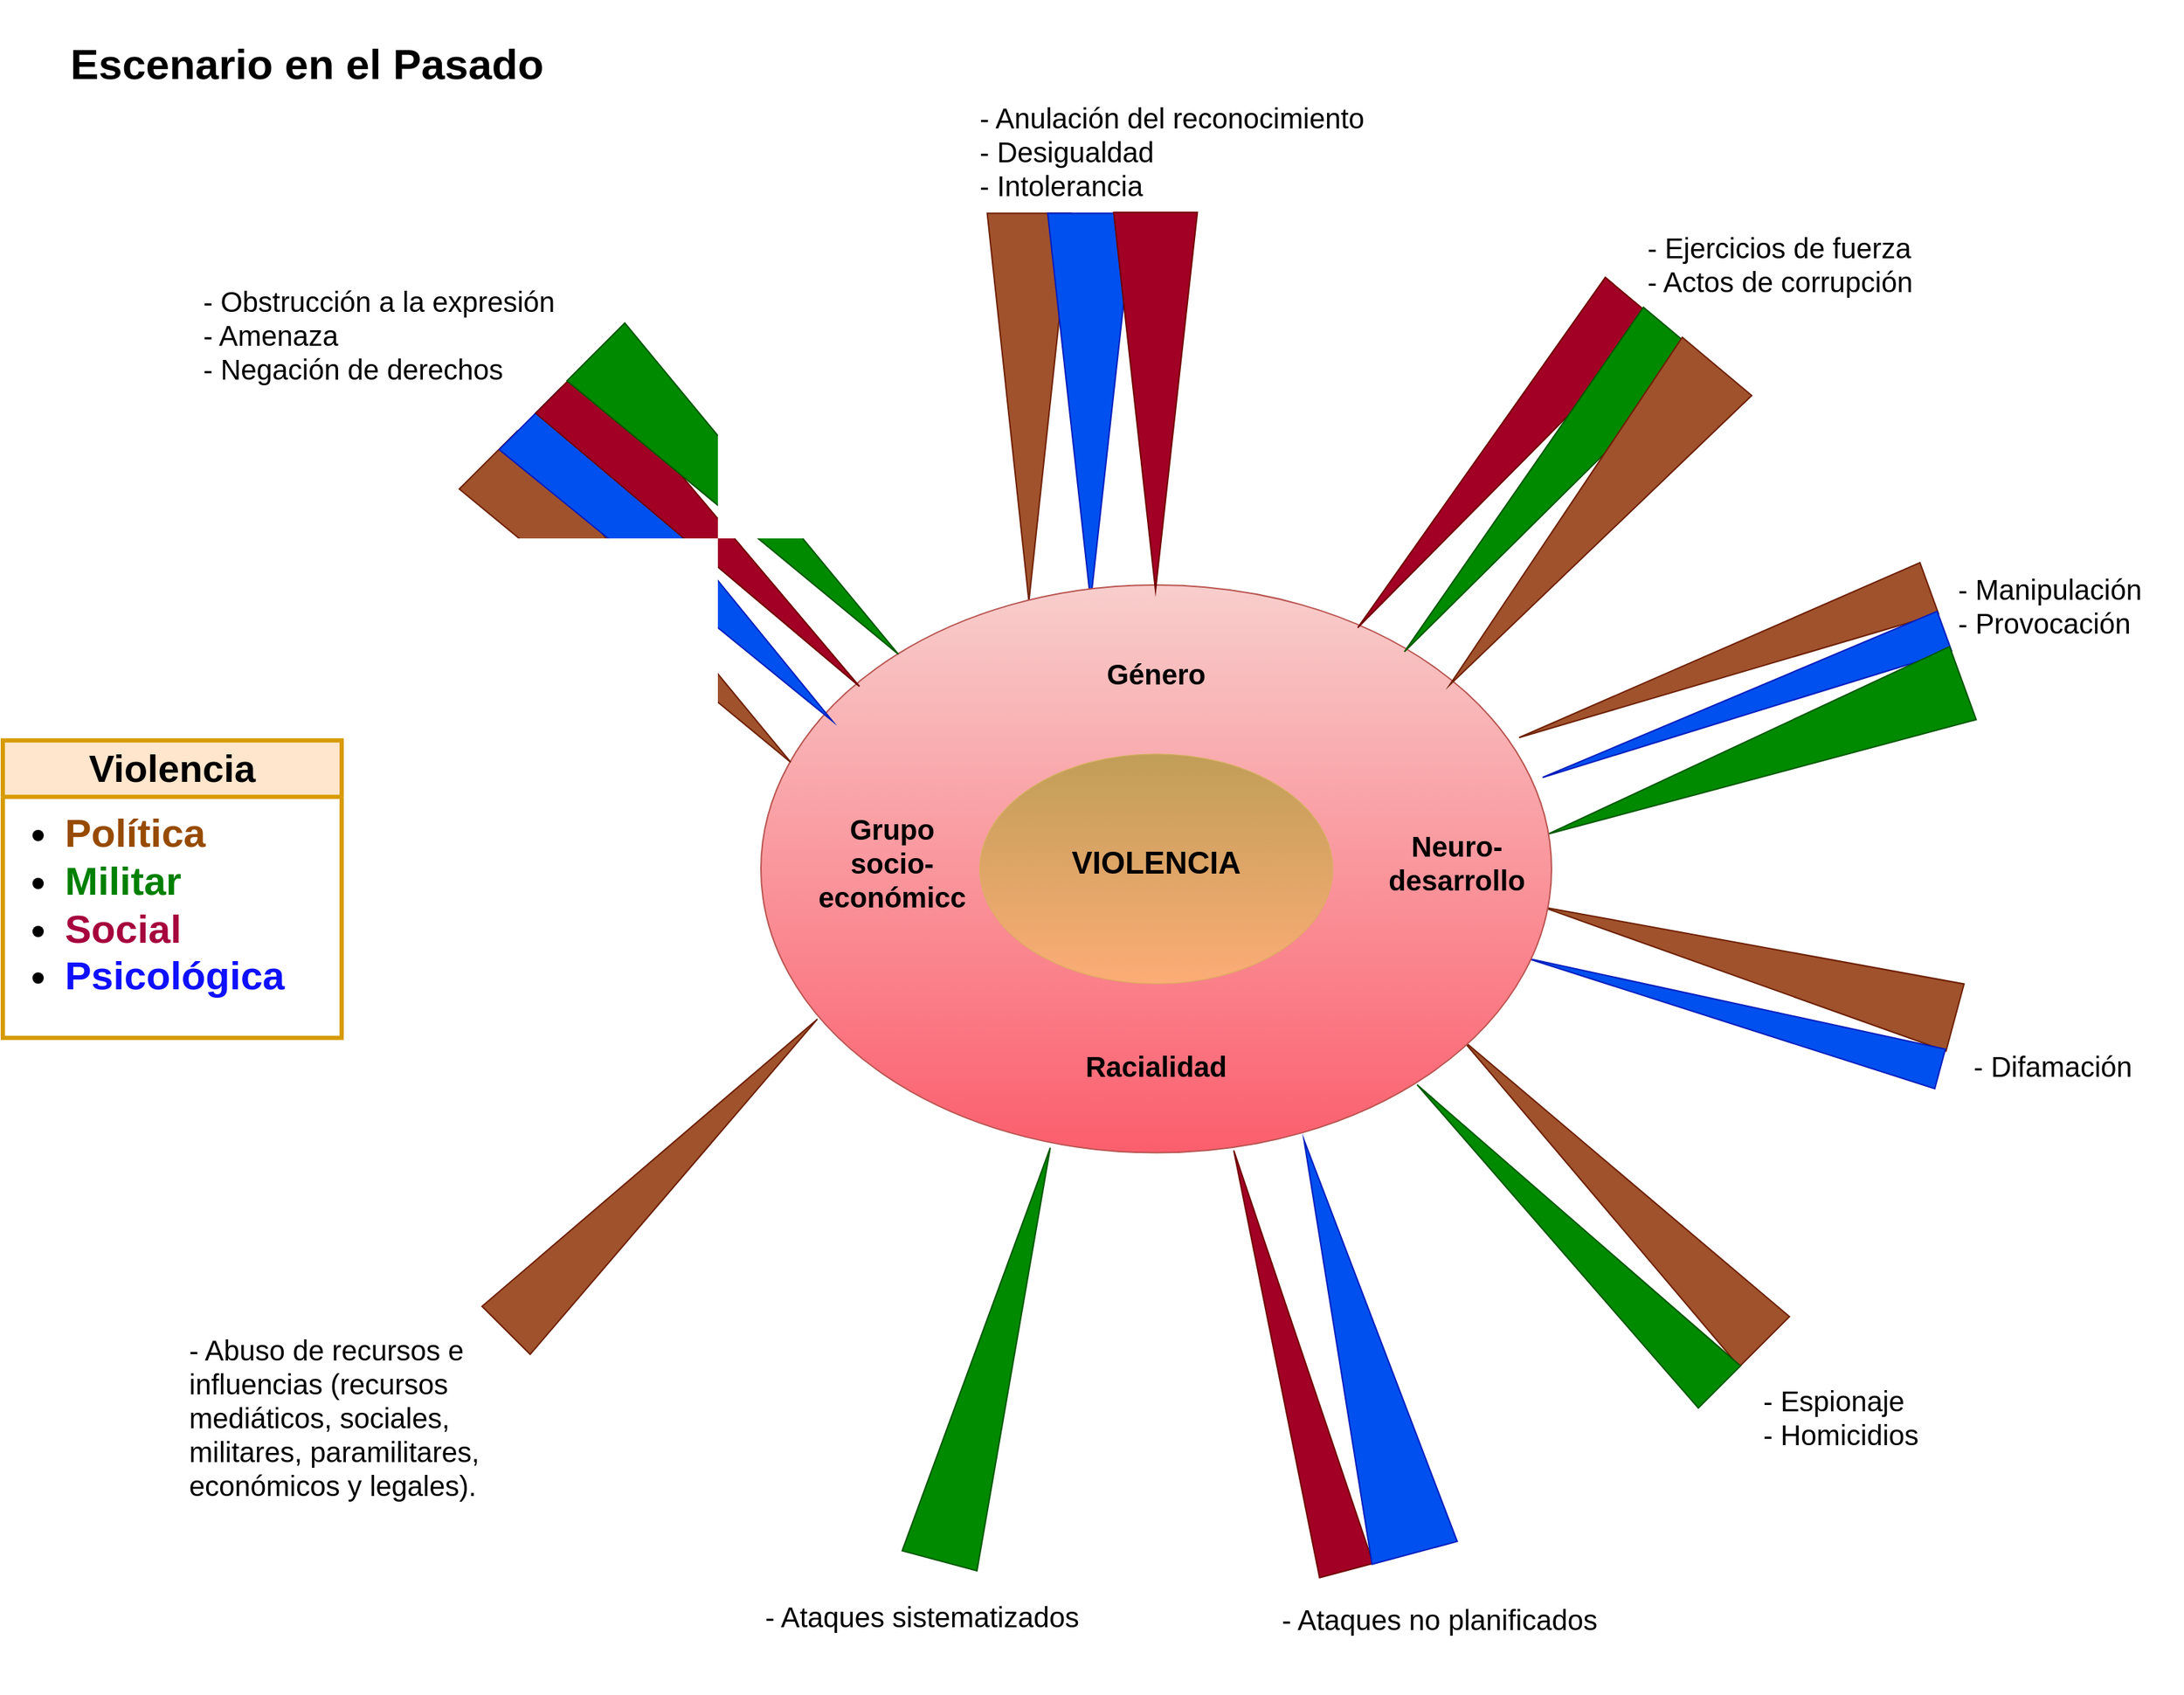<mxfile version="21.2.3" type="github" pages="3">
  <diagram name="Pasado" id="5987fedf-629e-85c4-6858-42fee31821dd">
    <mxGraphModel dx="1956" dy="964" grid="1" gridSize="10" guides="1" tooltips="1" connect="1" arrows="1" fold="1" page="1" pageScale="1.5" pageWidth="1169" pageHeight="826" background="#ffffff" math="0" shadow="0">
      <root>
        <mxCell id="0" style=";html=1;" />
        <mxCell id="1" style=";html=1;" parent="0" />
        <mxCell id="YfqoGUxCrP-vsWwG5_EB-134" value="&lt;div align=&quot;left&quot;&gt;&lt;font style=&quot;font-size: 30px;&quot;&gt;Escenario en el Pasado&lt;/font&gt;&lt;br&gt;&lt;/div&gt;" style="text;strokeColor=none;fillColor=none;html=1;fontSize=24;fontStyle=1;verticalAlign=middle;align=center;container=0;" vertex="1" parent="1">
          <mxGeometry x="40" y="20" width="430" height="90" as="geometry" />
        </mxCell>
        <mxCell id="YfqoGUxCrP-vsWwG5_EB-34" value="&lt;div align=&quot;left&quot;&gt;&lt;font style=&quot;font-size: 20px;&quot;&gt;- Obstrucción a la expresión&lt;/font&gt;&lt;/div&gt;&lt;div align=&quot;left&quot;&gt;&lt;font style=&quot;font-size: 20px;&quot;&gt;- Amenaza&lt;/font&gt;&lt;/div&gt;&lt;div align=&quot;left&quot;&gt;&lt;font style=&quot;font-size: 20px;&quot;&gt;- Negación de derechos&lt;br&gt;&lt;/font&gt;&lt;/div&gt;" style="text;strokeColor=none;align=left;fillColor=none;html=1;verticalAlign=middle;whiteSpace=wrap;rounded=0;fontSize=12;fontFamily=Helvetica;fontColor=default;movable=1;resizable=1;rotatable=1;deletable=1;editable=1;locked=0;connectable=1;container=0;" vertex="1" parent="1">
          <mxGeometry x="180" y="204.538" width="270" height="105.378" as="geometry" />
        </mxCell>
        <mxCell id="YfqoGUxCrP-vsWwG5_EB-36" value="&lt;font style=&quot;font-size: 20px;&quot;&gt;- Anulación del reconocimiento&lt;/font&gt;&lt;div align=&quot;left&quot;&gt;&lt;font style=&quot;font-size: 20px;&quot;&gt;- Desigualdad&lt;/font&gt;&lt;/div&gt;&lt;div align=&quot;left&quot;&gt;&lt;font style=&quot;font-size: 20px;&quot;&gt;- Intolerancia&lt;br&gt;&lt;/font&gt;&lt;/div&gt;" style="text;strokeColor=none;align=left;fillColor=none;html=1;verticalAlign=middle;whiteSpace=wrap;rounded=0;fontSize=12;fontFamily=Helvetica;fontColor=default;movable=1;resizable=1;rotatable=1;deletable=1;editable=1;locked=0;connectable=1;container=0;" vertex="1" parent="1">
          <mxGeometry x="730" y="74" width="280" height="105.378" as="geometry" />
        </mxCell>
        <mxCell id="YfqoGUxCrP-vsWwG5_EB-37" value="&lt;div align=&quot;left&quot;&gt;&lt;font style=&quot;font-size: 20px;&quot;&gt;- Ejercicios de fuerza&lt;/font&gt;&lt;/div&gt;&lt;div align=&quot;left&quot;&gt;&lt;font style=&quot;font-size: 20px;&quot;&gt;- Actos de corrupción&lt;br&gt;&lt;/font&gt;&lt;/div&gt;" style="text;strokeColor=none;align=left;fillColor=none;html=1;verticalAlign=middle;whiteSpace=wrap;rounded=0;fontSize=12;fontFamily=Helvetica;fontColor=default;movable=1;resizable=1;rotatable=1;deletable=1;editable=1;locked=0;connectable=1;container=0;" vertex="1" parent="1">
          <mxGeometry x="1203" y="154.059" width="270" height="105.378" as="geometry" />
        </mxCell>
        <mxCell id="YfqoGUxCrP-vsWwG5_EB-39" value="&lt;div align=&quot;left&quot;&gt;&lt;font style=&quot;font-size: 20px;&quot;&gt;- Difamación&lt;br&gt;&lt;/font&gt;&lt;/div&gt;" style="text;strokeColor=none;align=left;fillColor=none;html=1;verticalAlign=middle;whiteSpace=wrap;rounded=0;fontSize=12;fontFamily=Helvetica;fontColor=default;movable=1;resizable=1;rotatable=1;deletable=1;editable=1;locked=0;connectable=1;container=0;" vertex="1" parent="1">
          <mxGeometry x="1433.7" y="721.849" width="150" height="105.378" as="geometry" />
        </mxCell>
        <mxCell id="YfqoGUxCrP-vsWwG5_EB-40" value="&lt;div align=&quot;left&quot;&gt;&lt;font style=&quot;font-size: 20px;&quot;&gt;- Espionaje&lt;/font&gt;&lt;/div&gt;&lt;div align=&quot;left&quot;&gt;&lt;font style=&quot;font-size: 20px;&quot;&gt;- Homicidios&lt;br&gt;&lt;/font&gt;&lt;/div&gt;" style="text;strokeColor=none;align=left;fillColor=none;html=1;verticalAlign=middle;whiteSpace=wrap;rounded=0;fontSize=12;fontFamily=Helvetica;fontColor=default;movable=1;resizable=1;rotatable=1;deletable=1;editable=1;locked=0;connectable=1;container=0;" vertex="1" parent="1">
          <mxGeometry x="1285" y="970.924" width="140" height="105.378" as="geometry" />
        </mxCell>
        <mxCell id="YfqoGUxCrP-vsWwG5_EB-41" value="&lt;div align=&quot;left&quot;&gt;&lt;font style=&quot;font-size: 20px;&quot;&gt;- Ataques no planificados&lt;br&gt;&lt;/font&gt;&lt;/div&gt;" style="text;strokeColor=none;align=left;fillColor=none;html=1;verticalAlign=middle;whiteSpace=wrap;rounded=0;fontSize=12;fontFamily=Helvetica;fontColor=default;movable=1;resizable=1;rotatable=1;deletable=1;editable=1;locked=0;connectable=1;container=0;" vertex="1" parent="1">
          <mxGeometry x="944" y="1114.622" width="230" height="105.378" as="geometry" />
        </mxCell>
        <mxCell id="YfqoGUxCrP-vsWwG5_EB-42" value="&lt;div align=&quot;left&quot;&gt;&lt;font style=&quot;font-size: 20px;&quot;&gt;- Ataques sistematizados&lt;br&gt;&lt;/font&gt;&lt;/div&gt;" style="text;strokeColor=none;align=left;fillColor=none;html=1;verticalAlign=middle;whiteSpace=wrap;rounded=0;fontSize=12;fontFamily=Helvetica;fontColor=default;movable=1;resizable=1;rotatable=1;deletable=1;editable=1;locked=0;connectable=1;container=0;" vertex="1" parent="1">
          <mxGeometry x="578" y="1112.042" width="240" height="105.378" as="geometry" />
        </mxCell>
        <mxCell id="YfqoGUxCrP-vsWwG5_EB-43" value="&lt;div align=&quot;left&quot;&gt;&lt;font style=&quot;font-size: 20px;&quot;&gt;- Abuso de recursos e influencias (recursos mediáticos, sociales, militares, paramilitares, económicos y legales).&lt;br&gt;&lt;/font&gt;&lt;/div&gt;" style="text;strokeColor=none;align=left;fillColor=none;html=1;verticalAlign=middle;whiteSpace=wrap;rounded=0;fontSize=12;fontFamily=Helvetica;fontColor=default;movable=1;resizable=1;rotatable=1;deletable=1;editable=1;locked=0;connectable=1;container=0;" vertex="1" parent="1">
          <mxGeometry x="170" y="970.924" width="230" height="105.378" as="geometry" />
        </mxCell>
        <mxCell id="YfqoGUxCrP-vsWwG5_EB-53" value="&lt;font style=&quot;font-size: 27px;&quot;&gt;Violencia&lt;/font&gt;" style="swimlane;whiteSpace=wrap;html=1;strokeColor=#d79b00;fontFamily=Helvetica;fontSize=12;fillColor=#ffe6cc;startSize=40;swimlaneFillColor=none;strokeWidth=3;movable=1;resizable=1;rotatable=1;deletable=1;editable=1;locked=0;connectable=1;container=0;" vertex="1" parent="1">
          <mxGeometry x="40" y="544.622" width="240" height="210.756" as="geometry" />
        </mxCell>
        <mxCell id="YfqoGUxCrP-vsWwG5_EB-38" value="&lt;div align=&quot;left&quot;&gt;&lt;font style=&quot;font-size: 20px;&quot;&gt;- Manipulación&lt;/font&gt;&lt;/div&gt;&lt;div align=&quot;left&quot;&gt;&lt;font style=&quot;font-size: 20px;&quot;&gt;- Provocación&lt;br&gt;&lt;/font&gt;&lt;/div&gt;" style="text;strokeColor=none;align=left;fillColor=none;html=1;verticalAlign=middle;whiteSpace=wrap;rounded=0;fontSize=12;fontFamily=Helvetica;fontColor=default;movable=1;resizable=1;rotatable=1;deletable=1;editable=1;locked=0;connectable=1;container=0;" vertex="1" parent="1">
          <mxGeometry x="1423" y="396.134" width="160" height="105.378" as="geometry" />
        </mxCell>
        <mxCell id="YfqoGUxCrP-vsWwG5_EB-46" value="" style="triangle;whiteSpace=wrap;html=1;rotation=-270;fillColor=#a0522d;fontColor=#ffffff;strokeColor=#6D1F00;movable=1;resizable=1;rotatable=1;deletable=1;editable=1;locked=0;connectable=1;container=0;" vertex="1" parent="1">
          <mxGeometry x="629.35" y="279.09" width="274.9" height="59.03" as="geometry" />
        </mxCell>
        <mxCell id="YfqoGUxCrP-vsWwG5_EB-48" value="" style="triangle;whiteSpace=wrap;html=1;rotation=-270;fillColor=#0050ef;fontColor=#ffffff;strokeColor=#001DBC;movable=1;resizable=1;rotatable=1;deletable=1;editable=1;locked=0;connectable=1;container=0;" vertex="1" parent="1">
          <mxGeometry x="673.09" y="278.17" width="274.9" height="60.86" as="geometry" />
        </mxCell>
        <mxCell id="YfqoGUxCrP-vsWwG5_EB-54" value="&lt;ul style=&quot;font-size: 28px;&quot;&gt;&lt;li&gt;&lt;b&gt;&lt;font style=&quot;font-size: 28px;&quot; color=&quot;#974b00&quot;&gt;Política&lt;/font&gt;&lt;/b&gt;&lt;/li&gt;&lt;li&gt;&lt;b&gt;&lt;font style=&quot;font-size: 28px;&quot; color=&quot;#008000&quot;&gt;Militar&lt;/font&gt;&lt;/b&gt;&lt;/li&gt;&lt;li&gt;&lt;font color=&quot;#a6043d&quot;&gt;&lt;b&gt;&lt;font style=&quot;font-size: 28px;&quot;&gt;Social&lt;/font&gt;&lt;/b&gt;&lt;/font&gt;&lt;/li&gt;&lt;li&gt;&lt;b&gt;&lt;font style=&quot;font-size: 28px;&quot; color=&quot;#0f0fff&quot;&gt;Psicológica&lt;br&gt;&lt;/font&gt;&lt;/b&gt;&lt;/li&gt;&lt;/ul&gt;" style="text;strokeColor=none;align=left;fillColor=none;html=1;verticalAlign=middle;whiteSpace=wrap;rounded=0;fontSize=12;fontFamily=Helvetica;fontColor=default;movable=1;resizable=1;rotatable=1;deletable=1;editable=1;locked=0;connectable=1;container=0;" vertex="1" parent="1">
          <mxGeometry x="42" y="603.059" width="230" height="114.958" as="geometry" />
        </mxCell>
        <mxCell id="YfqoGUxCrP-vsWwG5_EB-72" value="" style="triangle;whiteSpace=wrap;html=1;rotation=-525;fillColor=#a0522d;fontColor=#ffffff;strokeColor=#6D1F00;movable=1;resizable=1;rotatable=1;deletable=1;editable=1;locked=0;connectable=1;container=0;" vertex="1" parent="1">
          <mxGeometry x="1125.11" y="677.17" width="302.87" height="49.23" as="geometry" />
        </mxCell>
        <mxCell id="YfqoGUxCrP-vsWwG5_EB-74" value="" style="triangle;whiteSpace=wrap;html=1;rotation=-525;fillColor=#0050ef;fontColor=#ffffff;strokeColor=#001DBC;movable=1;resizable=1;rotatable=1;deletable=1;editable=1;locked=0;connectable=1;container=0;" vertex="1" parent="1">
          <mxGeometry x="1114.51" y="723.7" width="302.87" height="28.98" as="geometry" />
        </mxCell>
        <mxCell id="YfqoGUxCrP-vsWwG5_EB-88" value="" style="triangle;whiteSpace=wrap;html=1;rotation=-75;fillColor=#008a00;fontColor=#ffffff;strokeColor=#005700;movable=1;resizable=1;rotatable=1;deletable=1;editable=1;locked=0;connectable=1;container=0;" vertex="1" parent="1">
          <mxGeometry x="591.3" y="952.21" width="302.87" height="54.82" as="geometry" />
        </mxCell>
        <mxCell id="YfqoGUxCrP-vsWwG5_EB-90" value="" style="triangle;whiteSpace=wrap;html=1;rotation=-45;fillColor=#a0522d;fontColor=#ffffff;strokeColor=#6D1F00;movable=1;resizable=1;rotatable=1;deletable=1;editable=1;locked=0;connectable=1;container=0;" vertex="1" parent="1">
          <mxGeometry x="350.8" y="828.27" width="311.88" height="48.18" as="geometry" />
        </mxCell>
        <mxCell id="YfqoGUxCrP-vsWwG5_EB-126" value="" style="triangle;whiteSpace=wrap;html=1;rotation=-135;fillColor=#a0522d;fontColor=#ffffff;strokeColor=#6D1F00;movable=1;resizable=1;rotatable=1;deletable=1;editable=1;locked=0;connectable=1;container=0;" vertex="1" parent="1">
          <mxGeometry x="1029.28" y="838.47" width="302.87" height="50.2" as="geometry" />
        </mxCell>
        <mxCell id="YfqoGUxCrP-vsWwG5_EB-128" value="" style="triangle;whiteSpace=wrap;html=1;rotation=-135;fillColor=#008a00;fontColor=#ffffff;strokeColor=#005700;movable=1;resizable=1;rotatable=1;deletable=1;editable=1;locked=0;connectable=1;container=0;" vertex="1" parent="1">
          <mxGeometry x="997.42" y="874.55" width="302.87" height="42.26" as="geometry" />
        </mxCell>
        <mxCell id="YfqoGUxCrP-vsWwG5_EB-68" value="" style="triangle;whiteSpace=wrap;html=1;rotation=-105;fillColor=#a20025;fontColor=#ffffff;strokeColor=#6F0000;movable=1;resizable=1;rotatable=1;deletable=1;editable=1;locked=0;connectable=1;container=0;" vertex="1" parent="1">
          <mxGeometry x="797.72" y="964.36" width="308.14" height="39.25" as="geometry" />
        </mxCell>
        <mxCell id="YfqoGUxCrP-vsWwG5_EB-69" value="" style="triangle;whiteSpace=wrap;html=1;rotation=-105;fillColor=#0050ef;fontColor=#ffffff;strokeColor=#001DBC;movable=1;resizable=1;rotatable=1;deletable=1;editable=1;locked=0;connectable=1;container=0;" vertex="1" parent="1">
          <mxGeometry x="849.42" y="942.8" width="302.87" height="62.43" as="geometry" />
        </mxCell>
        <mxCell id="YfqoGUxCrP-vsWwG5_EB-116" value="" style="triangle;whiteSpace=wrap;html=1;rotation=-200;fillColor=#a0522d;fontColor=#ffffff;strokeColor=#6D1F00;movable=1;resizable=1;rotatable=1;deletable=1;editable=1;locked=0;connectable=1;container=0;" vertex="1" parent="1">
          <mxGeometry x="1104.72" y="470.41" width="309.17" height="38.65" as="geometry" />
        </mxCell>
        <mxCell id="YfqoGUxCrP-vsWwG5_EB-118" value="" style="triangle;whiteSpace=wrap;html=1;rotation=-200;fillColor=#0050ef;fontColor=#ffffff;strokeColor=#001DBC;movable=1;resizable=1;rotatable=1;deletable=1;editable=1;locked=0;connectable=1;container=0;" vertex="1" parent="1">
          <mxGeometry x="1121.56" y="504.08" width="302.87" height="29.96" as="geometry" />
        </mxCell>
        <mxCell id="YfqoGUxCrP-vsWwG5_EB-119" value="" style="triangle;whiteSpace=wrap;html=1;rotation=-200;fillColor=#008a00;fontColor=#ffffff;strokeColor=#005700;movable=1;resizable=1;rotatable=1;deletable=1;editable=1;locked=0;connectable=1;container=0;" vertex="1" parent="1">
          <mxGeometry x="1124.94" y="529.99" width="312.87" height="55.11" as="geometry" />
        </mxCell>
        <mxCell id="YfqoGUxCrP-vsWwG5_EB-135" value="" style="group" vertex="1" connectable="0" parent="1">
          <mxGeometry x="577" y="434.454" width="560" height="402.353" as="geometry" />
        </mxCell>
        <mxCell id="YfqoGUxCrP-vsWwG5_EB-9" value="" style="ellipse;whiteSpace=wrap;html=1;fillColor=#f8cecc;strokeColor=#b85450;gradientColor=#fb5e6d;movable=1;resizable=1;rotatable=1;deletable=1;editable=1;locked=0;connectable=1;container=0;" vertex="1" parent="YfqoGUxCrP-vsWwG5_EB-135">
          <mxGeometry width="560" height="402.353" as="geometry" />
        </mxCell>
        <mxCell id="2a5a01dd2e413fbf-3" value="" style="ellipse;whiteSpace=wrap;rounded=0;shadow=0;strokeWidth=1;fillColor=#ffd964;fontSize=24;align=center;strokeColor=#d6b656;opacity=50;fillStyle=auto;html=1;gradientColor=#888f01;gradientDirection=north;movable=1;resizable=1;rotatable=1;deletable=1;editable=1;locked=0;connectable=1;container=0;" parent="YfqoGUxCrP-vsWwG5_EB-135" vertex="1">
          <mxGeometry x="155" y="119.748" width="250" height="162.857" as="geometry" />
        </mxCell>
        <mxCell id="YfqoGUxCrP-vsWwG5_EB-5" value="&lt;font style=&quot;font-size: 22px;&quot;&gt;VIOLENCIA&lt;/font&gt;" style="text;strokeColor=none;align=center;fillColor=none;html=1;verticalAlign=middle;whiteSpace=wrap;rounded=0;fontSize=35;fontStyle=1;movable=1;resizable=1;rotatable=1;deletable=1;editable=1;locked=0;connectable=1;container=0;" vertex="1" parent="YfqoGUxCrP-vsWwG5_EB-135">
          <mxGeometry x="205" y="134.118" width="150" height="114.958" as="geometry" />
        </mxCell>
        <mxCell id="YfqoGUxCrP-vsWwG5_EB-13" value="&lt;font style=&quot;font-size: 20px;&quot;&gt;Género&lt;/font&gt;" style="text;strokeColor=none;align=center;fillColor=none;html=1;verticalAlign=middle;whiteSpace=wrap;rounded=0;fontStyle=1;movable=1;resizable=1;rotatable=1;deletable=1;editable=1;locked=0;connectable=1;container=0;" vertex="1" parent="YfqoGUxCrP-vsWwG5_EB-135">
          <mxGeometry x="250" y="47.899" width="60" height="28.739" as="geometry" />
        </mxCell>
        <mxCell id="YfqoGUxCrP-vsWwG5_EB-20" value="&lt;font style=&quot;font-size: 20px;&quot;&gt;Racialidad&lt;/font&gt;" style="text;strokeColor=none;align=center;fillColor=none;html=1;verticalAlign=middle;whiteSpace=wrap;rounded=0;fontStyle=1;movable=1;resizable=1;rotatable=1;deletable=1;editable=1;locked=0;connectable=1;container=0;" vertex="1" parent="YfqoGUxCrP-vsWwG5_EB-135">
          <mxGeometry x="250" y="325.714" width="60" height="28.739" as="geometry" />
        </mxCell>
        <mxCell id="YfqoGUxCrP-vsWwG5_EB-21" value="&lt;font style=&quot;font-size: 20px;&quot;&gt;Neuro-desarrollo&lt;/font&gt;" style="text;strokeColor=none;align=center;fillColor=none;html=1;verticalAlign=middle;whiteSpace=wrap;rounded=0;fontStyle=1;movable=1;resizable=1;rotatable=1;deletable=1;editable=1;locked=0;connectable=1;container=0;" vertex="1" parent="YfqoGUxCrP-vsWwG5_EB-135">
          <mxGeometry x="463" y="182.017" width="60" height="28.739" as="geometry" />
        </mxCell>
        <mxCell id="YfqoGUxCrP-vsWwG5_EB-22" value="&lt;font style=&quot;font-size: 20px;&quot;&gt;Grupo&lt;br&gt;socio-económicc&lt;br&gt;&lt;/font&gt;" style="text;strokeColor=none;align=center;fillColor=none;html=1;verticalAlign=middle;whiteSpace=wrap;rounded=0;fontStyle=1;movable=1;resizable=1;rotatable=1;deletable=1;editable=1;locked=0;connectable=1;container=0;" vertex="1" parent="YfqoGUxCrP-vsWwG5_EB-135">
          <mxGeometry x="63" y="162.857" width="60" height="67.059" as="geometry" />
        </mxCell>
        <mxCell id="YfqoGUxCrP-vsWwG5_EB-77" value="" style="triangle;whiteSpace=wrap;html=1;rotation=45;fillColor=#a0522d;fontColor=#ffffff;strokeColor=#6D1F00;movable=1;resizable=1;rotatable=1;deletable=1;editable=1;locked=0;connectable=1;container=0;" vertex="1" parent="1">
          <mxGeometry x="339.56" y="423.88" width="302.87" height="58.25" as="geometry" />
        </mxCell>
        <mxCell id="YfqoGUxCrP-vsWwG5_EB-79" value="" style="triangle;whiteSpace=wrap;html=1;rotation=45;fillColor=#0050ef;fontColor=#ffffff;strokeColor=#001DBC;movable=1;resizable=1;rotatable=1;deletable=1;editable=1;locked=0;connectable=1;container=0;" vertex="1" parent="1">
          <mxGeometry x="369.08" y="392.94" width="302.87" height="61.72" as="geometry" />
        </mxCell>
        <mxCell id="YfqoGUxCrP-vsWwG5_EB-78" value="" style="triangle;whiteSpace=wrap;html=1;rotation=45;fillColor=#a20025;fontColor=#ffffff;strokeColor=#6F0000;movable=1;resizable=1;rotatable=1;deletable=1;editable=1;locked=0;connectable=1;container=0;" vertex="1" parent="1">
          <mxGeometry x="391.51" y="375.33" width="299.05" height="50.57" as="geometry" />
        </mxCell>
        <mxCell id="YfqoGUxCrP-vsWwG5_EB-80" value="" style="triangle;whiteSpace=wrap;html=1;rotation=45;fillColor=#008a00;fontColor=#ffffff;strokeColor=#005700;movable=1;resizable=1;rotatable=1;deletable=1;editable=1;locked=0;connectable=1;container=0;" vertex="1" parent="1">
          <mxGeometry x="415.74" y="347.46" width="302.87" height="57.88" as="geometry" />
        </mxCell>
        <mxCell id="YfqoGUxCrP-vsWwG5_EB-47" value="" style="triangle;whiteSpace=wrap;html=1;rotation=-270;fillColor=#a20025;fontColor=#ffffff;strokeColor=#6F0000;movable=1;resizable=1;rotatable=1;deletable=1;editable=1;locked=0;connectable=1;container=0;" vertex="1" parent="1">
          <mxGeometry x="722.5" y="274.83" width="268" height="59.27" as="geometry" />
        </mxCell>
        <mxCell id="YfqoGUxCrP-vsWwG5_EB-57" value="" style="triangle;whiteSpace=wrap;html=1;rotation=-230;fillColor=#a20025;fontColor=#ffffff;strokeColor=#6F0000;movable=1;resizable=1;rotatable=1;deletable=1;editable=1;locked=0;connectable=1;container=0;" vertex="1" parent="1">
          <mxGeometry x="945.64" y="323.54" width="302.87" height="50.39" as="geometry" />
        </mxCell>
        <mxCell id="YfqoGUxCrP-vsWwG5_EB-59" value="" style="triangle;whiteSpace=wrap;html=1;rotation=-230;fillColor=#008a00;fontColor=#ffffff;strokeColor=#005700;movable=1;resizable=1;rotatable=1;deletable=1;editable=1;locked=0;connectable=1;container=0;" vertex="1" parent="1">
          <mxGeometry x="979.97" y="341.28" width="295.82" height="54.42" as="geometry" />
        </mxCell>
        <mxCell id="YfqoGUxCrP-vsWwG5_EB-56" value="" style="triangle;whiteSpace=wrap;html=1;rotation=-230;fillColor=#a0522d;fontColor=#ffffff;strokeColor=#6D1F00;movable=1;resizable=1;rotatable=1;deletable=1;editable=1;locked=0;connectable=1;container=0;" vertex="1" parent="1">
          <mxGeometry x="1012.25" y="360.37" width="294.57" height="64.21" as="geometry" />
        </mxCell>
      </root>
    </mxGraphModel>
  </diagram>
  <diagram name="Presente" id="TYb2GGv4xqIIW7mubSY5">
    <mxGraphModel dx="2200" dy="1085" grid="1" gridSize="10" guides="1" tooltips="1" connect="1" arrows="1" fold="1" page="1" pageScale="1.5" pageWidth="1169" pageHeight="826" background="#ffffff" math="0" shadow="0">
      <root>
        <mxCell id="wXX_kNQ9xBpP_wXT5gkb-0" style=";html=1;" />
        <mxCell id="wXX_kNQ9xBpP_wXT5gkb-1" style=";html=1;" parent="wXX_kNQ9xBpP_wXT5gkb-0" />
        <mxCell id="wXX_kNQ9xBpP_wXT5gkb-2" value="&lt;div align=&quot;left&quot;&gt;&lt;font style=&quot;font-size: 30px;&quot;&gt;Escenario en el Presente&lt;/font&gt;&lt;/div&gt;" style="text;strokeColor=none;fillColor=none;html=1;fontSize=24;fontStyle=1;verticalAlign=middle;align=center;container=0;" vertex="1" parent="wXX_kNQ9xBpP_wXT5gkb-1">
          <mxGeometry x="40" y="20" width="430" height="90" as="geometry" />
        </mxCell>
        <mxCell id="wXX_kNQ9xBpP_wXT5gkb-3" value="&lt;div align=&quot;left&quot;&gt;&lt;font style=&quot;font-size: 20px;&quot;&gt;- Obstrucción a la expresión&lt;/font&gt;&lt;/div&gt;&lt;div align=&quot;left&quot;&gt;&lt;font style=&quot;font-size: 20px;&quot;&gt;- Amenaza&lt;/font&gt;&lt;/div&gt;&lt;div align=&quot;left&quot;&gt;&lt;font style=&quot;font-size: 20px;&quot;&gt;- Negación de derechos&lt;br&gt;&lt;/font&gt;&lt;/div&gt;" style="text;strokeColor=none;align=left;fillColor=none;html=1;verticalAlign=middle;whiteSpace=wrap;rounded=0;fontSize=12;fontFamily=Helvetica;fontColor=default;movable=1;resizable=1;rotatable=1;deletable=1;editable=1;locked=0;connectable=1;container=0;" vertex="1" parent="wXX_kNQ9xBpP_wXT5gkb-1">
          <mxGeometry x="180" y="204.538" width="270" height="105.378" as="geometry" />
        </mxCell>
        <mxCell id="wXX_kNQ9xBpP_wXT5gkb-4" value="&lt;font style=&quot;font-size: 20px;&quot;&gt;- Anulación del reconocimiento&lt;/font&gt;&lt;div align=&quot;left&quot;&gt;&lt;font style=&quot;font-size: 20px;&quot;&gt;- Desigualdad&lt;/font&gt;&lt;/div&gt;&lt;div align=&quot;left&quot;&gt;&lt;font style=&quot;font-size: 20px;&quot;&gt;- Intolerancia&lt;br&gt;&lt;/font&gt;&lt;/div&gt;" style="text;strokeColor=none;align=left;fillColor=none;html=1;verticalAlign=middle;whiteSpace=wrap;rounded=0;fontSize=12;fontFamily=Helvetica;fontColor=default;movable=1;resizable=1;rotatable=1;deletable=1;editable=1;locked=0;connectable=1;container=0;" vertex="1" parent="wXX_kNQ9xBpP_wXT5gkb-1">
          <mxGeometry x="730" y="74" width="280" height="105.378" as="geometry" />
        </mxCell>
        <mxCell id="wXX_kNQ9xBpP_wXT5gkb-5" value="&lt;div align=&quot;left&quot;&gt;&lt;font style=&quot;font-size: 20px;&quot;&gt;- Ejercicios de fuerza&lt;/font&gt;&lt;/div&gt;&lt;div align=&quot;left&quot;&gt;&lt;font style=&quot;font-size: 20px;&quot;&gt;- Actos de corrupción&lt;br&gt;&lt;/font&gt;&lt;/div&gt;" style="text;strokeColor=none;align=left;fillColor=none;html=1;verticalAlign=middle;whiteSpace=wrap;rounded=0;fontSize=12;fontFamily=Helvetica;fontColor=default;movable=1;resizable=1;rotatable=1;deletable=1;editable=1;locked=0;connectable=1;container=0;" vertex="1" parent="wXX_kNQ9xBpP_wXT5gkb-1">
          <mxGeometry x="1203" y="154.059" width="270" height="105.378" as="geometry" />
        </mxCell>
        <mxCell id="wXX_kNQ9xBpP_wXT5gkb-6" value="&lt;div align=&quot;left&quot;&gt;&lt;font style=&quot;font-size: 20px;&quot;&gt;- Difamación&lt;br&gt;&lt;/font&gt;&lt;/div&gt;" style="text;strokeColor=none;align=left;fillColor=none;html=1;verticalAlign=middle;whiteSpace=wrap;rounded=0;fontSize=12;fontFamily=Helvetica;fontColor=default;movable=1;resizable=1;rotatable=1;deletable=1;editable=1;locked=0;connectable=1;container=0;" vertex="1" parent="wXX_kNQ9xBpP_wXT5gkb-1">
          <mxGeometry x="1433.7" y="721.849" width="150" height="105.378" as="geometry" />
        </mxCell>
        <mxCell id="wXX_kNQ9xBpP_wXT5gkb-7" value="&lt;div align=&quot;left&quot;&gt;&lt;font style=&quot;font-size: 20px;&quot;&gt;- Espionaje&lt;/font&gt;&lt;/div&gt;&lt;div align=&quot;left&quot;&gt;&lt;font style=&quot;font-size: 20px;&quot;&gt;- Homicidios&lt;br&gt;&lt;/font&gt;&lt;/div&gt;" style="text;strokeColor=none;align=left;fillColor=none;html=1;verticalAlign=middle;whiteSpace=wrap;rounded=0;fontSize=12;fontFamily=Helvetica;fontColor=default;movable=1;resizable=1;rotatable=1;deletable=1;editable=1;locked=0;connectable=1;container=0;" vertex="1" parent="wXX_kNQ9xBpP_wXT5gkb-1">
          <mxGeometry x="1285" y="970.924" width="140" height="105.378" as="geometry" />
        </mxCell>
        <mxCell id="wXX_kNQ9xBpP_wXT5gkb-8" value="&lt;div align=&quot;left&quot;&gt;&lt;font style=&quot;font-size: 20px;&quot;&gt;- Ataques no planificados&lt;br&gt;&lt;/font&gt;&lt;/div&gt;" style="text;strokeColor=none;align=left;fillColor=none;html=1;verticalAlign=middle;whiteSpace=wrap;rounded=0;fontSize=12;fontFamily=Helvetica;fontColor=default;movable=1;resizable=1;rotatable=1;deletable=1;editable=1;locked=0;connectable=1;container=0;" vertex="1" parent="wXX_kNQ9xBpP_wXT5gkb-1">
          <mxGeometry x="944" y="1114.622" width="230" height="105.378" as="geometry" />
        </mxCell>
        <mxCell id="wXX_kNQ9xBpP_wXT5gkb-9" value="&lt;div align=&quot;left&quot;&gt;&lt;font style=&quot;font-size: 20px;&quot;&gt;- Ataques sistematizados&lt;br&gt;&lt;/font&gt;&lt;/div&gt;" style="text;strokeColor=none;align=left;fillColor=none;html=1;verticalAlign=middle;whiteSpace=wrap;rounded=0;fontSize=12;fontFamily=Helvetica;fontColor=default;movable=1;resizable=1;rotatable=1;deletable=1;editable=1;locked=0;connectable=1;container=0;" vertex="1" parent="wXX_kNQ9xBpP_wXT5gkb-1">
          <mxGeometry x="578" y="1112.042" width="240" height="105.378" as="geometry" />
        </mxCell>
        <mxCell id="wXX_kNQ9xBpP_wXT5gkb-10" value="&lt;div align=&quot;left&quot;&gt;&lt;font style=&quot;font-size: 20px;&quot;&gt;- Abuso de recursos e influencias (recursos mediáticos, sociales, militares, paramilitares, económicos y legales).&lt;br&gt;&lt;/font&gt;&lt;/div&gt;" style="text;strokeColor=none;align=left;fillColor=none;html=1;verticalAlign=middle;whiteSpace=wrap;rounded=0;fontSize=12;fontFamily=Helvetica;fontColor=default;movable=1;resizable=1;rotatable=1;deletable=1;editable=1;locked=0;connectable=1;container=0;" vertex="1" parent="wXX_kNQ9xBpP_wXT5gkb-1">
          <mxGeometry x="170" y="970.924" width="230" height="105.378" as="geometry" />
        </mxCell>
        <mxCell id="wXX_kNQ9xBpP_wXT5gkb-11" value="&lt;font style=&quot;font-size: 27px;&quot;&gt;Violencia&lt;/font&gt;" style="swimlane;whiteSpace=wrap;html=1;strokeColor=#d79b00;fontFamily=Helvetica;fontSize=12;fillColor=#ffe6cc;startSize=40;swimlaneFillColor=none;strokeWidth=3;movable=1;resizable=1;rotatable=1;deletable=1;editable=1;locked=0;connectable=1;container=0;" vertex="1" parent="wXX_kNQ9xBpP_wXT5gkb-1">
          <mxGeometry x="40" y="544.622" width="240" height="210.756" as="geometry" />
        </mxCell>
        <mxCell id="wXX_kNQ9xBpP_wXT5gkb-12" value="&lt;div align=&quot;left&quot;&gt;&lt;font style=&quot;font-size: 20px;&quot;&gt;- Manipulación&lt;/font&gt;&lt;/div&gt;&lt;div align=&quot;left&quot;&gt;&lt;font style=&quot;font-size: 20px;&quot;&gt;- Provocación&lt;br&gt;&lt;/font&gt;&lt;/div&gt;" style="text;strokeColor=none;align=left;fillColor=none;html=1;verticalAlign=middle;whiteSpace=wrap;rounded=0;fontSize=12;fontFamily=Helvetica;fontColor=default;movable=1;resizable=1;rotatable=1;deletable=1;editable=1;locked=0;connectable=1;container=0;" vertex="1" parent="wXX_kNQ9xBpP_wXT5gkb-1">
          <mxGeometry x="1423" y="396.134" width="160" height="105.378" as="geometry" />
        </mxCell>
        <mxCell id="wXX_kNQ9xBpP_wXT5gkb-13" value="" style="triangle;whiteSpace=wrap;html=1;rotation=-270;fillColor=#a0522d;fontColor=#ffffff;strokeColor=#6D1F00;movable=1;resizable=1;rotatable=1;deletable=1;editable=1;locked=0;connectable=1;container=0;" vertex="1" parent="wXX_kNQ9xBpP_wXT5gkb-1">
          <mxGeometry x="624.17" y="292.27" width="274.9" height="32.67" as="geometry" />
        </mxCell>
        <mxCell id="wXX_kNQ9xBpP_wXT5gkb-14" value="" style="triangle;whiteSpace=wrap;html=1;rotation=-270;fillColor=#0050ef;fontColor=#ffffff;strokeColor=#001DBC;movable=1;resizable=1;rotatable=1;deletable=1;editable=1;locked=0;connectable=1;container=0;" vertex="1" parent="wXX_kNQ9xBpP_wXT5gkb-1">
          <mxGeometry x="667.18" y="284.09" width="274.9" height="49.03" as="geometry" />
        </mxCell>
        <mxCell id="wXX_kNQ9xBpP_wXT5gkb-15" value="&lt;ul style=&quot;font-size: 28px;&quot;&gt;&lt;li&gt;&lt;b&gt;&lt;font style=&quot;font-size: 28px;&quot; color=&quot;#974b00&quot;&gt;Política&lt;/font&gt;&lt;/b&gt;&lt;/li&gt;&lt;li&gt;&lt;b&gt;&lt;font style=&quot;font-size: 28px;&quot; color=&quot;#008000&quot;&gt;Militar&lt;/font&gt;&lt;/b&gt;&lt;/li&gt;&lt;li&gt;&lt;font color=&quot;#a6043d&quot;&gt;&lt;b&gt;&lt;font style=&quot;font-size: 28px;&quot;&gt;Social&lt;/font&gt;&lt;/b&gt;&lt;/font&gt;&lt;/li&gt;&lt;li&gt;&lt;b&gt;&lt;font style=&quot;font-size: 28px;&quot; color=&quot;#0f0fff&quot;&gt;Psicológica&lt;br&gt;&lt;/font&gt;&lt;/b&gt;&lt;/li&gt;&lt;/ul&gt;" style="text;strokeColor=none;align=left;fillColor=none;html=1;verticalAlign=middle;whiteSpace=wrap;rounded=0;fontSize=12;fontFamily=Helvetica;fontColor=default;movable=1;resizable=1;rotatable=1;deletable=1;editable=1;locked=0;connectable=1;container=0;" vertex="1" parent="wXX_kNQ9xBpP_wXT5gkb-1">
          <mxGeometry x="42" y="603.059" width="230" height="114.958" as="geometry" />
        </mxCell>
        <mxCell id="wXX_kNQ9xBpP_wXT5gkb-16" value="" style="triangle;whiteSpace=wrap;html=1;rotation=-525;fillColor=#a0522d;fontColor=#ffffff;strokeColor=#6D1F00;movable=1;resizable=1;rotatable=1;deletable=1;editable=1;locked=0;connectable=1;container=0;" vertex="1" parent="wXX_kNQ9xBpP_wXT5gkb-1">
          <mxGeometry x="1122.72" y="695.4" width="302.87" height="30.69" as="geometry" />
        </mxCell>
        <mxCell id="wXX_kNQ9xBpP_wXT5gkb-17" value="" style="triangle;whiteSpace=wrap;html=1;rotation=-525;fillColor=#0050ef;fontColor=#ffffff;strokeColor=#001DBC;movable=1;resizable=1;rotatable=1;deletable=1;editable=1;locked=0;connectable=1;container=0;" vertex="1" parent="wXX_kNQ9xBpP_wXT5gkb-1">
          <mxGeometry x="1114.51" y="724.7" width="302.87" height="28.98" as="geometry" />
        </mxCell>
        <mxCell id="wXX_kNQ9xBpP_wXT5gkb-18" value="" style="triangle;whiteSpace=wrap;html=1;rotation=-75;fillColor=#008a00;fontColor=#ffffff;strokeColor=#005700;movable=1;resizable=1;rotatable=1;deletable=1;editable=1;locked=0;connectable=1;container=0;" vertex="1" parent="wXX_kNQ9xBpP_wXT5gkb-1">
          <mxGeometry x="586.71" y="963.87" width="302.87" height="28.74" as="geometry" />
        </mxCell>
        <mxCell id="wXX_kNQ9xBpP_wXT5gkb-19" value="" style="triangle;whiteSpace=wrap;html=1;rotation=-45;fillColor=#a0522d;fontColor=#ffffff;strokeColor=#6D1F00;movable=1;resizable=1;rotatable=1;deletable=1;editable=1;locked=0;connectable=1;container=0;" vertex="1" parent="wXX_kNQ9xBpP_wXT5gkb-1">
          <mxGeometry x="342.51" y="829.7" width="311.88" height="24.73" as="geometry" />
        </mxCell>
        <mxCell id="wXX_kNQ9xBpP_wXT5gkb-21" value="" style="triangle;whiteSpace=wrap;html=1;rotation=-135;fillColor=#a0522d;fontColor=#ffffff;strokeColor=#6D1F00;movable=1;resizable=1;rotatable=1;deletable=1;editable=1;locked=0;connectable=1;container=0;" vertex="1" parent="wXX_kNQ9xBpP_wXT5gkb-1">
          <mxGeometry x="1026.21" y="845.87" width="302.87" height="41.53" as="geometry" />
        </mxCell>
        <mxCell id="wXX_kNQ9xBpP_wXT5gkb-22" value="" style="triangle;whiteSpace=wrap;html=1;rotation=-135;fillColor=#008a00;fontColor=#ffffff;strokeColor=#005700;movable=1;resizable=1;rotatable=1;deletable=1;editable=1;locked=0;connectable=1;container=0;" vertex="1" parent="wXX_kNQ9xBpP_wXT5gkb-1">
          <mxGeometry x="999.35" y="875.35" width="302.87" height="36.81" as="geometry" />
        </mxCell>
        <mxCell id="wXX_kNQ9xBpP_wXT5gkb-23" value="" style="triangle;whiteSpace=wrap;html=1;rotation=-105;fillColor=#a20025;fontColor=#ffffff;strokeColor=#6F0000;movable=1;resizable=1;rotatable=1;deletable=1;editable=1;locked=0;connectable=1;container=0;" vertex="1" parent="wXX_kNQ9xBpP_wXT5gkb-1">
          <mxGeometry x="804.27" y="970.16" width="308.14" height="23.61" as="geometry" />
        </mxCell>
        <mxCell id="wXX_kNQ9xBpP_wXT5gkb-24" value="" style="triangle;whiteSpace=wrap;html=1;rotation=-105;fillColor=#0050ef;fontColor=#ffffff;strokeColor=#001DBC;movable=1;resizable=1;rotatable=1;deletable=1;editable=1;locked=0;connectable=1;container=0;" vertex="1" parent="wXX_kNQ9xBpP_wXT5gkb-1">
          <mxGeometry x="837.23" y="958.68" width="302.87" height="37.2" as="geometry" />
        </mxCell>
        <mxCell id="wXX_kNQ9xBpP_wXT5gkb-25" value="" style="triangle;whiteSpace=wrap;html=1;rotation=-200;fillColor=#a0522d;fontColor=#ffffff;strokeColor=#6D1F00;movable=1;resizable=1;rotatable=1;deletable=1;editable=1;locked=0;connectable=1;container=0;" vertex="1" parent="wXX_kNQ9xBpP_wXT5gkb-1">
          <mxGeometry x="1104.72" y="470.41" width="309.17" height="38.65" as="geometry" />
        </mxCell>
        <mxCell id="wXX_kNQ9xBpP_wXT5gkb-26" value="" style="triangle;whiteSpace=wrap;html=1;rotation=-200;fillColor=#0050ef;fontColor=#ffffff;strokeColor=#001DBC;movable=1;resizable=1;rotatable=1;deletable=1;editable=1;locked=0;connectable=1;container=0;" vertex="1" parent="wXX_kNQ9xBpP_wXT5gkb-1">
          <mxGeometry x="1121.56" y="504.08" width="302.87" height="29.96" as="geometry" />
        </mxCell>
        <mxCell id="wXX_kNQ9xBpP_wXT5gkb-27" value="" style="triangle;whiteSpace=wrap;html=1;rotation=-200;fillColor=#008a00;fontColor=#ffffff;strokeColor=#005700;movable=1;resizable=1;rotatable=1;deletable=1;editable=1;locked=0;connectable=1;container=0;" vertex="1" parent="wXX_kNQ9xBpP_wXT5gkb-1">
          <mxGeometry x="1120.64" y="529.93" width="312.87" height="24.1" as="geometry" />
        </mxCell>
        <mxCell id="wXX_kNQ9xBpP_wXT5gkb-28" value="" style="group" vertex="1" connectable="0" parent="wXX_kNQ9xBpP_wXT5gkb-1">
          <mxGeometry x="577" y="434.454" width="560" height="402.353" as="geometry" />
        </mxCell>
        <mxCell id="wXX_kNQ9xBpP_wXT5gkb-29" value="" style="ellipse;whiteSpace=wrap;html=1;fillColor=#f8cecc;strokeColor=#b85450;gradientColor=#fb5e6d;movable=1;resizable=1;rotatable=1;deletable=1;editable=1;locked=0;connectable=1;container=0;" vertex="1" parent="wXX_kNQ9xBpP_wXT5gkb-28">
          <mxGeometry width="560" height="402.353" as="geometry" />
        </mxCell>
        <mxCell id="wXX_kNQ9xBpP_wXT5gkb-30" value="" style="ellipse;whiteSpace=wrap;rounded=0;shadow=0;strokeWidth=1;fillColor=#ffd964;fontSize=24;align=center;strokeColor=#d6b656;opacity=50;fillStyle=auto;html=1;gradientColor=#888f01;gradientDirection=north;movable=1;resizable=1;rotatable=1;deletable=1;editable=1;locked=0;connectable=1;container=0;" vertex="1" parent="wXX_kNQ9xBpP_wXT5gkb-28">
          <mxGeometry x="155" y="119.748" width="250" height="162.857" as="geometry" />
        </mxCell>
        <mxCell id="wXX_kNQ9xBpP_wXT5gkb-31" value="&lt;font style=&quot;font-size: 22px;&quot;&gt;VIOLENCIA&lt;/font&gt;" style="text;strokeColor=none;align=center;fillColor=none;html=1;verticalAlign=middle;whiteSpace=wrap;rounded=0;fontSize=35;fontStyle=1;movable=1;resizable=1;rotatable=1;deletable=1;editable=1;locked=0;connectable=1;container=0;" vertex="1" parent="wXX_kNQ9xBpP_wXT5gkb-28">
          <mxGeometry x="205" y="134.118" width="150" height="114.958" as="geometry" />
        </mxCell>
        <mxCell id="wXX_kNQ9xBpP_wXT5gkb-32" value="&lt;font style=&quot;font-size: 20px;&quot;&gt;Género&lt;/font&gt;" style="text;strokeColor=none;align=center;fillColor=none;html=1;verticalAlign=middle;whiteSpace=wrap;rounded=0;fontStyle=1;movable=1;resizable=1;rotatable=1;deletable=1;editable=1;locked=0;connectable=1;container=0;" vertex="1" parent="wXX_kNQ9xBpP_wXT5gkb-28">
          <mxGeometry x="250" y="47.899" width="60" height="28.739" as="geometry" />
        </mxCell>
        <mxCell id="wXX_kNQ9xBpP_wXT5gkb-33" value="&lt;font style=&quot;font-size: 20px;&quot;&gt;Racialidad&lt;/font&gt;" style="text;strokeColor=none;align=center;fillColor=none;html=1;verticalAlign=middle;whiteSpace=wrap;rounded=0;fontStyle=1;movable=1;resizable=1;rotatable=1;deletable=1;editable=1;locked=0;connectable=1;container=0;" vertex="1" parent="wXX_kNQ9xBpP_wXT5gkb-28">
          <mxGeometry x="250" y="325.714" width="60" height="28.739" as="geometry" />
        </mxCell>
        <mxCell id="wXX_kNQ9xBpP_wXT5gkb-34" value="&lt;font style=&quot;font-size: 20px;&quot;&gt;Neuro-desarrollo&lt;/font&gt;" style="text;strokeColor=none;align=center;fillColor=none;html=1;verticalAlign=middle;whiteSpace=wrap;rounded=0;fontStyle=1;movable=1;resizable=1;rotatable=1;deletable=1;editable=1;locked=0;connectable=1;container=0;" vertex="1" parent="wXX_kNQ9xBpP_wXT5gkb-28">
          <mxGeometry x="463" y="182.017" width="60" height="28.739" as="geometry" />
        </mxCell>
        <mxCell id="wXX_kNQ9xBpP_wXT5gkb-35" value="&lt;font style=&quot;font-size: 20px;&quot;&gt;Grupo&lt;br&gt;socio-económicc&lt;br&gt;&lt;/font&gt;" style="text;strokeColor=none;align=center;fillColor=none;html=1;verticalAlign=middle;whiteSpace=wrap;rounded=0;fontStyle=1;movable=1;resizable=1;rotatable=1;deletable=1;editable=1;locked=0;connectable=1;container=0;" vertex="1" parent="wXX_kNQ9xBpP_wXT5gkb-28">
          <mxGeometry x="63" y="162.857" width="60" height="67.059" as="geometry" />
        </mxCell>
        <mxCell id="wXX_kNQ9xBpP_wXT5gkb-36" value="" style="triangle;whiteSpace=wrap;html=1;rotation=45;fillColor=#a0522d;fontColor=#ffffff;strokeColor=#6D1F00;movable=1;resizable=1;rotatable=1;deletable=1;editable=1;locked=0;connectable=1;container=0;" vertex="1" parent="wXX_kNQ9xBpP_wXT5gkb-1">
          <mxGeometry x="343.88" y="436.99" width="302.87" height="23.41" as="geometry" />
        </mxCell>
        <mxCell id="wXX_kNQ9xBpP_wXT5gkb-37" value="" style="triangle;whiteSpace=wrap;html=1;rotation=45;fillColor=#0050ef;fontColor=#ffffff;strokeColor=#001DBC;movable=1;resizable=1;rotatable=1;deletable=1;editable=1;locked=0;connectable=1;container=0;" vertex="1" parent="wXX_kNQ9xBpP_wXT5gkb-1">
          <mxGeometry x="361.81" y="416.65" width="291.74" height="24.21" as="geometry" />
        </mxCell>
        <mxCell id="wXX_kNQ9xBpP_wXT5gkb-38" value="" style="triangle;whiteSpace=wrap;html=1;rotation=45;fillColor=#a20025;fontColor=#ffffff;strokeColor=#6F0000;movable=1;resizable=1;rotatable=1;deletable=1;editable=1;locked=0;connectable=1;container=0;" vertex="1" parent="wXX_kNQ9xBpP_wXT5gkb-1">
          <mxGeometry x="386.51" y="379.33" width="299.05" height="50.57" as="geometry" />
        </mxCell>
        <mxCell id="wXX_kNQ9xBpP_wXT5gkb-39" value="" style="triangle;whiteSpace=wrap;html=1;rotation=45;fillColor=#008a00;fontColor=#ffffff;strokeColor=#005700;movable=1;resizable=1;rotatable=1;deletable=1;editable=1;locked=0;connectable=1;container=0;" vertex="1" parent="wXX_kNQ9xBpP_wXT5gkb-1">
          <mxGeometry x="411.99" y="369.03" width="302.87" height="22.25" as="geometry" />
        </mxCell>
        <mxCell id="wXX_kNQ9xBpP_wXT5gkb-40" value="" style="triangle;whiteSpace=wrap;html=1;rotation=-270;fillColor=#a20025;fontColor=#ffffff;strokeColor=#6F0000;movable=1;resizable=1;rotatable=1;deletable=1;editable=1;locked=0;connectable=1;container=0;" vertex="1" parent="wXX_kNQ9xBpP_wXT5gkb-1">
          <mxGeometry x="727.25" y="273.08" width="264.5" height="59.27" as="geometry" />
        </mxCell>
        <mxCell id="wXX_kNQ9xBpP_wXT5gkb-41" value="" style="triangle;whiteSpace=wrap;html=1;rotation=-230;fillColor=#a20025;fontColor=#ffffff;strokeColor=#6F0000;movable=1;resizable=1;rotatable=1;deletable=1;editable=1;locked=0;connectable=1;container=0;" vertex="1" parent="wXX_kNQ9xBpP_wXT5gkb-1">
          <mxGeometry x="953.64" y="328.54" width="302.87" height="50.39" as="geometry" />
        </mxCell>
        <mxCell id="wXX_kNQ9xBpP_wXT5gkb-42" value="" style="triangle;whiteSpace=wrap;html=1;rotation=-230;fillColor=#008a00;fontColor=#ffffff;strokeColor=#005700;movable=1;resizable=1;rotatable=1;deletable=1;editable=1;locked=0;connectable=1;container=0;" vertex="1" parent="wXX_kNQ9xBpP_wXT5gkb-1">
          <mxGeometry x="988.81" y="361.39" width="295.82" height="28.72" as="geometry" />
        </mxCell>
        <mxCell id="wXX_kNQ9xBpP_wXT5gkb-43" value="" style="triangle;whiteSpace=wrap;html=1;rotation=-230;fillColor=#a0522d;fontColor=#ffffff;strokeColor=#6D1F00;movable=1;resizable=1;rotatable=1;deletable=1;editable=1;locked=0;connectable=1;container=0;" vertex="1" parent="wXX_kNQ9xBpP_wXT5gkb-1">
          <mxGeometry x="1016.66" y="378.56" width="294.57" height="39.63" as="geometry" />
        </mxCell>
      </root>
    </mxGraphModel>
  </diagram>
  <diagram name="Futuro Catastrófico" id="gULKuGzyWkMUYqBZykAO">
    <mxGraphModel dx="1956" dy="964" grid="1" gridSize="10" guides="1" tooltips="1" connect="1" arrows="1" fold="1" page="1" pageScale="1.5" pageWidth="1169" pageHeight="826" background="#ffffff" math="0" shadow="0">
      <root>
        <mxCell id="kysB65qY_Q8o3CnbGiy3-0" style=";html=1;" />
        <mxCell id="kysB65qY_Q8o3CnbGiy3-1" style=";html=1;" parent="kysB65qY_Q8o3CnbGiy3-0" />
        <mxCell id="kysB65qY_Q8o3CnbGiy3-2" value="&lt;div align=&quot;left&quot;&gt;&lt;font style=&quot;font-size: 30px;&quot;&gt;Escenario en un Futuro Catastrófico&lt;br&gt;&lt;/font&gt;&lt;/div&gt;" style="text;strokeColor=none;fillColor=none;html=1;fontSize=24;fontStyle=1;verticalAlign=middle;align=center;container=0;" vertex="1" parent="kysB65qY_Q8o3CnbGiy3-1">
          <mxGeometry x="79" y="20" width="430" height="90" as="geometry" />
        </mxCell>
        <mxCell id="kysB65qY_Q8o3CnbGiy3-3" value="&lt;div align=&quot;left&quot;&gt;&lt;font style=&quot;font-size: 20px;&quot;&gt;- Obstrucción a la expresión&lt;/font&gt;&lt;/div&gt;&lt;div align=&quot;left&quot;&gt;&lt;font style=&quot;font-size: 20px;&quot;&gt;- Amenaza&lt;/font&gt;&lt;/div&gt;&lt;div align=&quot;left&quot;&gt;&lt;font style=&quot;font-size: 20px;&quot;&gt;- Negación de derechos&lt;/font&gt;&lt;/div&gt;&lt;div align=&quot;left&quot;&gt;&lt;font style=&quot;font-size: 20px;&quot;&gt;- Anulación del reconocimiento&lt;/font&gt;&lt;/div&gt;&lt;div align=&quot;left&quot;&gt;&lt;font style=&quot;font-size: 20px;&quot;&gt;- Intolerancia&lt;/font&gt;&lt;/div&gt;&lt;div align=&quot;left&quot;&gt;&lt;div align=&quot;left&quot;&gt;&lt;font style=&quot;font-size: 20px;&quot;&gt;- Ejercicios de fuerza&lt;/font&gt;&lt;/div&gt;&lt;font style=&quot;font-size: 20px;&quot;&gt;- Actos de corrupción&lt;br&gt;&lt;/font&gt;&lt;/div&gt;&lt;div&gt;&lt;div align=&quot;left&quot;&gt;&lt;font style=&quot;font-size: 20px;&quot;&gt;- Difamación&lt;br&gt;&lt;/font&gt;&lt;/div&gt;&lt;/div&gt;" style="text;strokeColor=none;align=left;fillColor=none;html=1;verticalAlign=middle;whiteSpace=wrap;rounded=0;fontSize=12;fontFamily=Helvetica;fontColor=default;movable=1;resizable=1;rotatable=1;deletable=1;editable=1;locked=0;connectable=1;container=0;" vertex="1" parent="kysB65qY_Q8o3CnbGiy3-1">
          <mxGeometry x="137" y="134" width="270" height="240" as="geometry" />
        </mxCell>
        <mxCell id="kysB65qY_Q8o3CnbGiy3-4" value="&lt;font style=&quot;font-size: 20px;&quot;&gt;- Desigualdad&lt;/font&gt;&lt;div align=&quot;left&quot;&gt;&lt;font style=&quot;font-size: 20px;&quot;&gt;&lt;br&gt;&lt;/font&gt;&lt;/div&gt;" style="text;strokeColor=none;align=left;fillColor=none;html=1;verticalAlign=middle;whiteSpace=wrap;rounded=0;fontSize=12;fontFamily=Helvetica;fontColor=default;movable=1;resizable=1;rotatable=1;deletable=1;editable=1;locked=0;connectable=1;container=0;" vertex="1" parent="kysB65qY_Q8o3CnbGiy3-1">
          <mxGeometry x="988" y="78" width="280" height="105.378" as="geometry" />
        </mxCell>
        <mxCell id="kysB65qY_Q8o3CnbGiy3-6" value="&lt;br&gt;&lt;div&gt;&lt;div align=&quot;left&quot;&gt;&lt;font style=&quot;font-size: 20px;&quot;&gt;- Abuso de recursos e influencias (recursos mediáticos, sociales, militares, paramilitares, económicos y legales).&lt;br&gt;&lt;/font&gt;&lt;/div&gt;&lt;/div&gt;" style="text;strokeColor=none;align=left;fillColor=none;html=1;verticalAlign=middle;whiteSpace=wrap;rounded=0;fontSize=12;fontFamily=Helvetica;fontColor=default;movable=1;resizable=1;rotatable=1;deletable=1;editable=1;locked=0;connectable=1;container=0;" vertex="1" parent="kysB65qY_Q8o3CnbGiy3-1">
          <mxGeometry x="1444.7" y="721.85" width="236.3" height="105.38" as="geometry" />
        </mxCell>
        <mxCell id="kysB65qY_Q8o3CnbGiy3-7" value="&lt;div align=&quot;left&quot;&gt;&lt;font style=&quot;font-size: 20px;&quot;&gt;- Espionaje&lt;/font&gt;&lt;/div&gt;&lt;div align=&quot;left&quot;&gt;&lt;font style=&quot;font-size: 20px;&quot;&gt;- Homicidios&lt;br&gt;&lt;/font&gt;&lt;/div&gt;&lt;div align=&quot;left&quot;&gt;&lt;font style=&quot;font-size: 20px;&quot;&gt;- Ataques sistematizados&lt;br&gt;&lt;/font&gt;&lt;/div&gt;" style="text;strokeColor=none;align=left;fillColor=none;html=1;verticalAlign=middle;whiteSpace=wrap;rounded=0;fontSize=12;fontFamily=Helvetica;fontColor=default;movable=1;resizable=1;rotatable=1;deletable=1;editable=1;locked=0;connectable=1;container=0;" vertex="1" parent="kysB65qY_Q8o3CnbGiy3-1">
          <mxGeometry x="1280" y="982.924" width="140" height="105.378" as="geometry" />
        </mxCell>
        <mxCell id="kysB65qY_Q8o3CnbGiy3-8" value="&lt;div align=&quot;left&quot;&gt;&lt;font style=&quot;font-size: 20px;&quot;&gt;- Ataques no planificados&lt;br&gt;&lt;/font&gt;&lt;/div&gt;" style="text;strokeColor=none;align=left;fillColor=none;html=1;verticalAlign=middle;whiteSpace=wrap;rounded=0;fontSize=12;fontFamily=Helvetica;fontColor=default;movable=1;resizable=1;rotatable=1;deletable=1;editable=1;locked=0;connectable=1;container=0;" vertex="1" parent="kysB65qY_Q8o3CnbGiy3-1">
          <mxGeometry x="815" y="1120.622" width="230" height="105.378" as="geometry" />
        </mxCell>
        <mxCell id="kysB65qY_Q8o3CnbGiy3-11" value="&lt;font style=&quot;font-size: 27px;&quot;&gt;Violencia&lt;/font&gt;" style="swimlane;whiteSpace=wrap;html=1;strokeColor=#d79b00;fontFamily=Helvetica;fontSize=12;fillColor=#ffe6cc;startSize=40;swimlaneFillColor=none;strokeWidth=3;movable=1;resizable=1;rotatable=1;deletable=1;editable=1;locked=0;connectable=1;container=0;" vertex="1" parent="kysB65qY_Q8o3CnbGiy3-1">
          <mxGeometry x="40" y="544.622" width="240" height="210.756" as="geometry" />
        </mxCell>
        <mxCell id="kysB65qY_Q8o3CnbGiy3-12" value="&lt;div align=&quot;left&quot;&gt;&lt;font style=&quot;font-size: 20px;&quot;&gt;- Manipulación&lt;/font&gt;&lt;/div&gt;&lt;div align=&quot;left&quot;&gt;&lt;font style=&quot;font-size: 20px;&quot;&gt;- Provocación&lt;br&gt;&lt;/font&gt;&lt;/div&gt;" style="text;strokeColor=none;align=left;fillColor=none;html=1;verticalAlign=middle;whiteSpace=wrap;rounded=0;fontSize=12;fontFamily=Helvetica;fontColor=default;movable=1;resizable=1;rotatable=1;deletable=1;editable=1;locked=0;connectable=1;container=0;" vertex="1" parent="kysB65qY_Q8o3CnbGiy3-1">
          <mxGeometry x="1423" y="396.134" width="160" height="105.378" as="geometry" />
        </mxCell>
        <mxCell id="kysB65qY_Q8o3CnbGiy3-15" value="&lt;ul style=&quot;font-size: 28px;&quot;&gt;&lt;li&gt;&lt;b&gt;&lt;font style=&quot;font-size: 28px;&quot; color=&quot;#974b00&quot;&gt;Política&lt;/font&gt;&lt;/b&gt;&lt;/li&gt;&lt;li&gt;&lt;b&gt;&lt;font style=&quot;font-size: 28px;&quot; color=&quot;#008000&quot;&gt;Militar&lt;/font&gt;&lt;/b&gt;&lt;/li&gt;&lt;li&gt;&lt;font color=&quot;#a6043d&quot;&gt;&lt;b&gt;&lt;font style=&quot;font-size: 28px;&quot;&gt;Social&lt;/font&gt;&lt;/b&gt;&lt;/font&gt;&lt;/li&gt;&lt;li&gt;&lt;b&gt;&lt;font style=&quot;font-size: 28px;&quot; color=&quot;#0f0fff&quot;&gt;Psicológica&lt;br&gt;&lt;/font&gt;&lt;/b&gt;&lt;/li&gt;&lt;/ul&gt;" style="text;strokeColor=none;align=left;fillColor=none;html=1;verticalAlign=middle;whiteSpace=wrap;rounded=0;fontSize=12;fontFamily=Helvetica;fontColor=default;movable=1;resizable=1;rotatable=1;deletable=1;editable=1;locked=0;connectable=1;container=0;" vertex="1" parent="kysB65qY_Q8o3CnbGiy3-1">
          <mxGeometry x="42" y="603.059" width="230" height="114.958" as="geometry" />
        </mxCell>
        <mxCell id="kysB65qY_Q8o3CnbGiy3-16" value="" style="triangle;whiteSpace=wrap;html=1;rotation=-525;fillColor=#a0522d;fontColor=#ffffff;strokeColor=#6D1F00;movable=1;resizable=1;rotatable=1;deletable=1;editable=1;locked=0;connectable=1;container=0;" vertex="1" parent="kysB65qY_Q8o3CnbGiy3-1">
          <mxGeometry x="1126.87" y="666.8" width="302.87" height="62.83" as="geometry" />
        </mxCell>
        <mxCell id="kysB65qY_Q8o3CnbGiy3-17" value="" style="triangle;whiteSpace=wrap;html=1;rotation=-525;fillColor=#0050ef;fontColor=#ffffff;strokeColor=#001DBC;movable=1;resizable=1;rotatable=1;deletable=1;editable=1;locked=0;connectable=1;container=0;" vertex="1" parent="kysB65qY_Q8o3CnbGiy3-1">
          <mxGeometry x="1115.8" y="713.19" width="302.87" height="46.36" as="geometry" />
        </mxCell>
        <mxCell id="kysB65qY_Q8o3CnbGiy3-21" value="" style="triangle;whiteSpace=wrap;html=1;rotation=-135;fillColor=#a0522d;fontColor=#ffffff;strokeColor=#6D1F00;movable=1;resizable=1;rotatable=1;deletable=1;editable=1;locked=0;connectable=1;container=0;" vertex="1" parent="kysB65qY_Q8o3CnbGiy3-1">
          <mxGeometry x="1030.28" y="840.47" width="302.87" height="50.2" as="geometry" />
        </mxCell>
        <mxCell id="kysB65qY_Q8o3CnbGiy3-22" value="" style="triangle;whiteSpace=wrap;html=1;rotation=-135;fillColor=#008a00;fontColor=#ffffff;strokeColor=#005700;movable=1;resizable=1;rotatable=1;deletable=1;editable=1;locked=0;connectable=1;container=0;" vertex="1" parent="kysB65qY_Q8o3CnbGiy3-1">
          <mxGeometry x="992.74" y="868.95" width="302.87" height="66.81" as="geometry" />
        </mxCell>
        <mxCell id="kysB65qY_Q8o3CnbGiy3-25" value="" style="triangle;whiteSpace=wrap;html=1;rotation=-200;fillColor=#a0522d;fontColor=#ffffff;strokeColor=#6D1F00;movable=1;resizable=1;rotatable=1;deletable=1;editable=1;locked=0;connectable=1;container=0;" vertex="1" parent="kysB65qY_Q8o3CnbGiy3-1">
          <mxGeometry x="1108.21" y="469.79" width="309.17" height="59.06" as="geometry" />
        </mxCell>
        <mxCell id="kysB65qY_Q8o3CnbGiy3-26" value="" style="triangle;whiteSpace=wrap;html=1;rotation=-200;fillColor=#0050ef;fontColor=#ffffff;strokeColor=#001DBC;movable=1;resizable=1;rotatable=1;deletable=1;editable=1;locked=0;connectable=1;container=0;" vertex="1" parent="kysB65qY_Q8o3CnbGiy3-1">
          <mxGeometry x="1123.97" y="503.66" width="302.87" height="44.04" as="geometry" />
        </mxCell>
        <mxCell id="kysB65qY_Q8o3CnbGiy3-27" value="" style="triangle;whiteSpace=wrap;html=1;rotation=-200;fillColor=#008a00;fontColor=#ffffff;strokeColor=#005700;movable=1;resizable=1;rotatable=1;deletable=1;editable=1;locked=0;connectable=1;container=0;" vertex="1" parent="kysB65qY_Q8o3CnbGiy3-1">
          <mxGeometry x="1124.94" y="529.99" width="312.87" height="55.11" as="geometry" />
        </mxCell>
        <mxCell id="kysB65qY_Q8o3CnbGiy3-28" value="" style="group" vertex="1" connectable="0" parent="kysB65qY_Q8o3CnbGiy3-1">
          <mxGeometry x="577" y="434.454" width="560" height="402.353" as="geometry" />
        </mxCell>
        <mxCell id="kysB65qY_Q8o3CnbGiy3-29" value="" style="ellipse;whiteSpace=wrap;html=1;fillColor=#f8cecc;strokeColor=#b85450;gradientColor=#fb5e6d;movable=1;resizable=1;rotatable=1;deletable=1;editable=1;locked=0;connectable=1;container=0;" vertex="1" parent="kysB65qY_Q8o3CnbGiy3-28">
          <mxGeometry width="560" height="402.353" as="geometry" />
        </mxCell>
        <mxCell id="kysB65qY_Q8o3CnbGiy3-30" value="" style="ellipse;whiteSpace=wrap;rounded=0;shadow=0;strokeWidth=1;fillColor=#ffd964;fontSize=24;align=center;strokeColor=#d6b656;opacity=50;fillStyle=auto;html=1;gradientColor=#888f01;gradientDirection=north;movable=1;resizable=1;rotatable=1;deletable=1;editable=1;locked=0;connectable=1;container=0;" vertex="1" parent="kysB65qY_Q8o3CnbGiy3-28">
          <mxGeometry x="155" y="119.748" width="250" height="162.857" as="geometry" />
        </mxCell>
        <mxCell id="kysB65qY_Q8o3CnbGiy3-31" value="&lt;font style=&quot;font-size: 22px;&quot;&gt;VIOLENCIA&lt;/font&gt;" style="text;strokeColor=none;align=center;fillColor=none;html=1;verticalAlign=middle;whiteSpace=wrap;rounded=0;fontSize=35;fontStyle=1;movable=1;resizable=1;rotatable=1;deletable=1;editable=1;locked=0;connectable=1;container=0;" vertex="1" parent="kysB65qY_Q8o3CnbGiy3-28">
          <mxGeometry x="205" y="134.118" width="150" height="114.958" as="geometry" />
        </mxCell>
        <mxCell id="kysB65qY_Q8o3CnbGiy3-32" value="&lt;font style=&quot;font-size: 20px;&quot;&gt;Género&lt;/font&gt;" style="text;strokeColor=none;align=center;fillColor=none;html=1;verticalAlign=middle;whiteSpace=wrap;rounded=0;fontStyle=1;movable=1;resizable=1;rotatable=1;deletable=1;editable=1;locked=0;connectable=1;container=0;" vertex="1" parent="kysB65qY_Q8o3CnbGiy3-28">
          <mxGeometry x="250" y="47.899" width="60" height="28.739" as="geometry" />
        </mxCell>
        <mxCell id="kysB65qY_Q8o3CnbGiy3-33" value="&lt;font style=&quot;font-size: 20px;&quot;&gt;Racialidad&lt;/font&gt;" style="text;strokeColor=none;align=center;fillColor=none;html=1;verticalAlign=middle;whiteSpace=wrap;rounded=0;fontStyle=1;movable=1;resizable=1;rotatable=1;deletable=1;editable=1;locked=0;connectable=1;container=0;" vertex="1" parent="kysB65qY_Q8o3CnbGiy3-28">
          <mxGeometry x="250" y="325.714" width="60" height="28.739" as="geometry" />
        </mxCell>
        <mxCell id="kysB65qY_Q8o3CnbGiy3-34" value="&lt;font style=&quot;font-size: 20px;&quot;&gt;Neuro-desarrollo&lt;/font&gt;" style="text;strokeColor=none;align=center;fillColor=none;html=1;verticalAlign=middle;whiteSpace=wrap;rounded=0;fontStyle=1;movable=1;resizable=1;rotatable=1;deletable=1;editable=1;locked=0;connectable=1;container=0;" vertex="1" parent="kysB65qY_Q8o3CnbGiy3-28">
          <mxGeometry x="463" y="182.017" width="60" height="28.739" as="geometry" />
        </mxCell>
        <mxCell id="kysB65qY_Q8o3CnbGiy3-35" value="&lt;font style=&quot;font-size: 20px;&quot;&gt;Grupo&lt;br&gt;socio-económicc&lt;br&gt;&lt;/font&gt;" style="text;strokeColor=none;align=center;fillColor=none;html=1;verticalAlign=middle;whiteSpace=wrap;rounded=0;fontStyle=1;movable=1;resizable=1;rotatable=1;deletable=1;editable=1;locked=0;connectable=1;container=0;" vertex="1" parent="kysB65qY_Q8o3CnbGiy3-28">
          <mxGeometry x="63" y="162.857" width="60" height="67.059" as="geometry" />
        </mxCell>
        <mxCell id="kysB65qY_Q8o3CnbGiy3-36" value="" style="triangle;whiteSpace=wrap;html=1;rotation=45;fillColor=#a0522d;fontColor=#ffffff;strokeColor=#6D1F00;movable=1;resizable=1;rotatable=1;deletable=1;editable=1;locked=0;connectable=1;container=0;" vertex="1" parent="kysB65qY_Q8o3CnbGiy3-1">
          <mxGeometry x="332.84" y="421.1" width="302.87" height="77.27" as="geometry" />
        </mxCell>
        <mxCell id="kysB65qY_Q8o3CnbGiy3-37" value="" style="triangle;whiteSpace=wrap;html=1;rotation=45;fillColor=#0050ef;fontColor=#ffffff;strokeColor=#001DBC;movable=1;resizable=1;rotatable=1;deletable=1;editable=1;locked=0;connectable=1;container=0;" vertex="1" parent="kysB65qY_Q8o3CnbGiy3-1">
          <mxGeometry x="363.38" y="390.58" width="302.87" height="77.84" as="geometry" />
        </mxCell>
        <mxCell id="kysB65qY_Q8o3CnbGiy3-38" value="" style="triangle;whiteSpace=wrap;html=1;rotation=45;fillColor=#a20025;fontColor=#ffffff;strokeColor=#6F0000;movable=1;resizable=1;rotatable=1;deletable=1;editable=1;locked=0;connectable=1;container=0;" vertex="1" parent="kysB65qY_Q8o3CnbGiy3-1">
          <mxGeometry x="390.06" y="374.73" width="299.05" height="54.67" as="geometry" />
        </mxCell>
        <mxCell id="kysB65qY_Q8o3CnbGiy3-39" value="" style="triangle;whiteSpace=wrap;html=1;rotation=45;fillColor=#008a00;fontColor=#ffffff;strokeColor=#005700;movable=1;resizable=1;rotatable=1;deletable=1;editable=1;locked=0;connectable=1;container=0;" vertex="1" parent="kysB65qY_Q8o3CnbGiy3-1">
          <mxGeometry x="421.91" y="332.56" width="302.87" height="75.34" as="geometry" />
        </mxCell>
        <mxCell id="qciOxKchIG0Ys46xL33m-0" value="" style="group;rotation=15;" vertex="1" connectable="0" parent="kysB65qY_Q8o3CnbGiy3-1">
          <mxGeometry x="910.405" y="171.155" width="294.89" height="274.9" as="geometry" />
        </mxCell>
        <mxCell id="kysB65qY_Q8o3CnbGiy3-13" value="" style="triangle;whiteSpace=wrap;html=1;rotation=-255;fillColor=#a0522d;fontColor=#ffffff;strokeColor=#6D1F00;movable=1;resizable=1;rotatable=1;deletable=1;editable=1;locked=0;connectable=1;container=0;" vertex="1" parent="qciOxKchIG0Ys46xL33m-0">
          <mxGeometry x="-101.36" y="86.88" width="285" height="80.91" as="geometry" />
        </mxCell>
        <mxCell id="kysB65qY_Q8o3CnbGiy3-14" value="" style="triangle;whiteSpace=wrap;html=1;rotation=-255;fillColor=#0050ef;fontColor=#ffffff;strokeColor=#001DBC;movable=1;resizable=1;rotatable=1;deletable=1;editable=1;locked=0;connectable=1;container=0;" vertex="1" parent="qciOxKchIG0Ys46xL33m-0">
          <mxGeometry x="-49.95" y="100.5" width="278" height="72.31" as="geometry" />
        </mxCell>
        <mxCell id="kysB65qY_Q8o3CnbGiy3-40" value="" style="triangle;whiteSpace=wrap;html=1;rotation=-255;fillColor=#a20025;fontColor=#ffffff;strokeColor=#6F0000;movable=1;resizable=1;rotatable=1;deletable=1;editable=1;locked=0;connectable=1;container=0;" vertex="1" parent="qciOxKchIG0Ys46xL33m-0">
          <mxGeometry x="2.89" y="118.59" width="292" height="84.1" as="geometry" />
        </mxCell>
        <mxCell id="qciOxKchIG0Ys46xL33m-1" value="" style="group;rotation=10;" vertex="1" connectable="0" parent="kysB65qY_Q8o3CnbGiy3-1">
          <mxGeometry x="800.432" y="821.661" width="200.768" height="324.526" as="geometry" />
        </mxCell>
        <mxCell id="kysB65qY_Q8o3CnbGiy3-23" value="" style="triangle;whiteSpace=wrap;html=1;rotation=-95;fillColor=#a20025;fontColor=#ffffff;strokeColor=#6F0000;movable=1;resizable=1;rotatable=1;deletable=1;editable=1;locked=0;connectable=1;container=0;" vertex="1" parent="qciOxKchIG0Ys46xL33m-1">
          <mxGeometry x="-84" y="131" width="308.14" height="63.61" as="geometry" />
        </mxCell>
        <mxCell id="kysB65qY_Q8o3CnbGiy3-24" value="" style="triangle;whiteSpace=wrap;html=1;rotation=-95;fillColor=#0050ef;fontColor=#ffffff;strokeColor=#001DBC;movable=1;resizable=1;rotatable=1;deletable=1;editable=1;locked=0;connectable=1;container=0;" vertex="1" parent="qciOxKchIG0Ys46xL33m-1">
          <mxGeometry x="-19" y="129" width="302.87" height="62.43" as="geometry" />
        </mxCell>
      </root>
    </mxGraphModel>
  </diagram>
</mxfile>
